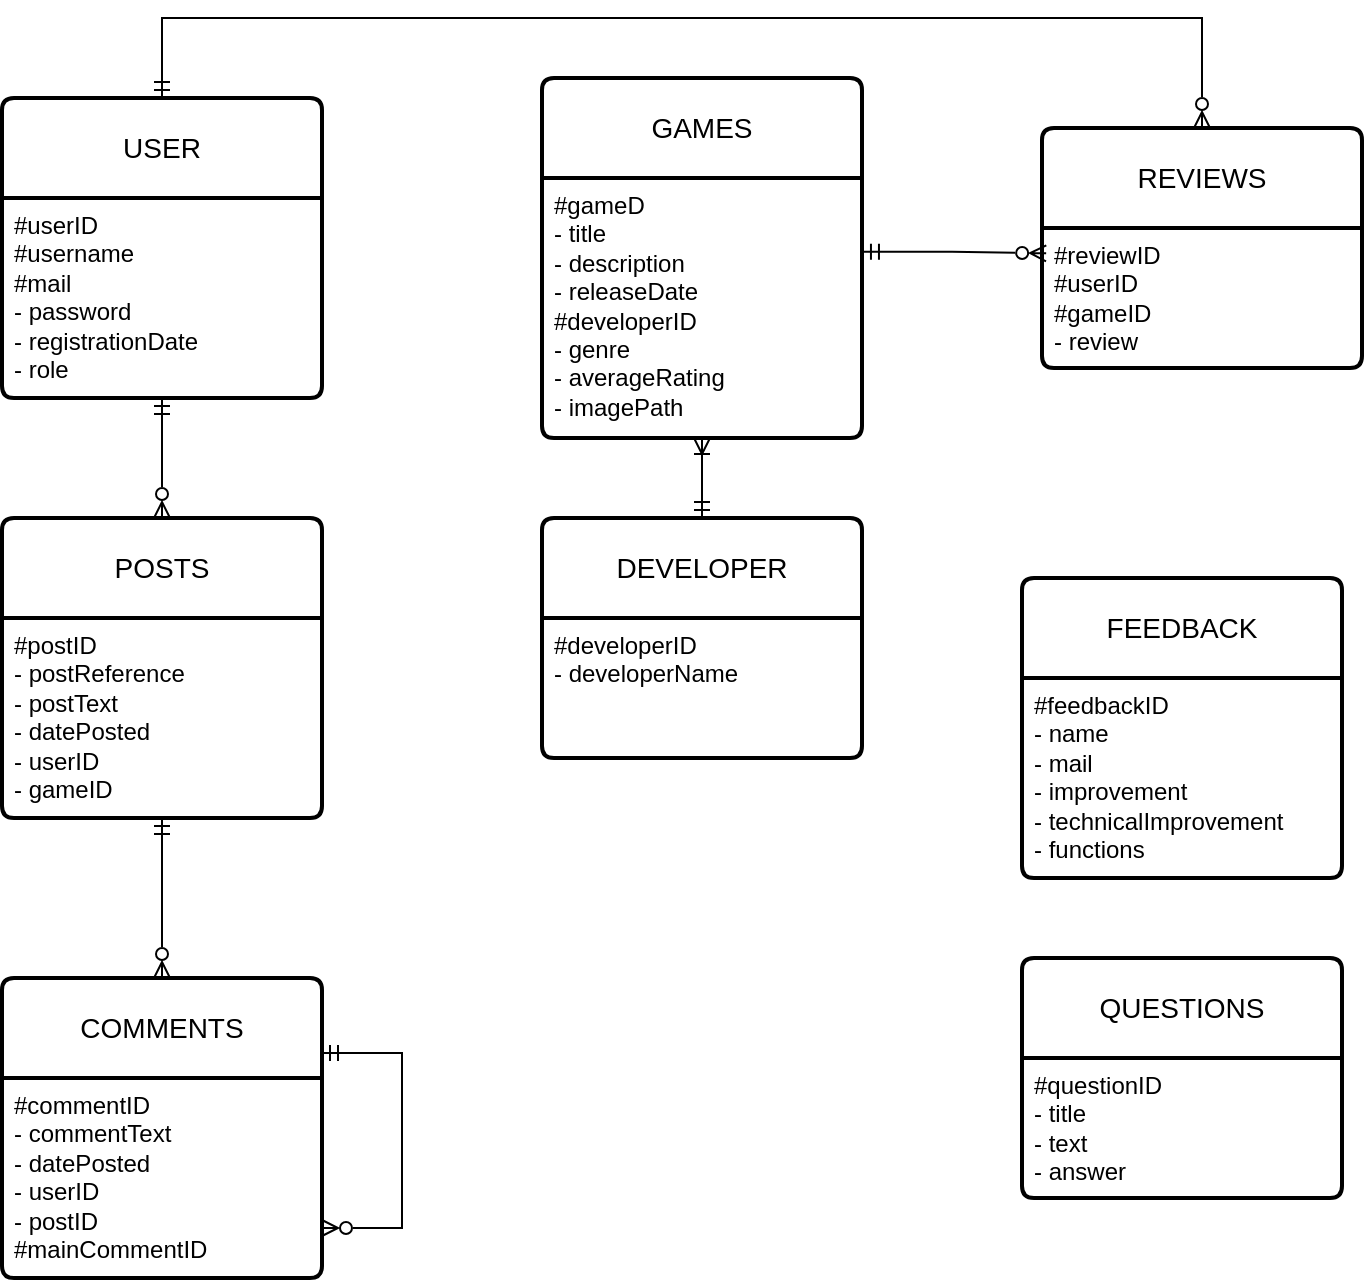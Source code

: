 <mxfile version="21.2.8" type="device">
  <diagram name="Seite-1" id="cQQjCb1Iv1z3uqzW7oXG">
    <mxGraphModel dx="1010" dy="497" grid="1" gridSize="10" guides="1" tooltips="1" connect="1" arrows="1" fold="1" page="1" pageScale="1" pageWidth="827" pageHeight="1169" math="0" shadow="0">
      <root>
        <mxCell id="0" />
        <mxCell id="1" parent="0" />
        <mxCell id="-nkASyPTGV0E5Ga4brWv-3" value="COMMENTS" style="swimlane;childLayout=stackLayout;horizontal=1;startSize=50;horizontalStack=0;rounded=1;fontSize=14;fontStyle=0;strokeWidth=2;resizeParent=0;resizeLast=1;shadow=0;dashed=0;align=center;arcSize=4;whiteSpace=wrap;html=1;" parent="1" vertex="1">
          <mxGeometry x="100" y="590" width="160" height="150" as="geometry" />
        </mxCell>
        <mxCell id="-nkASyPTGV0E5Ga4brWv-4" value="#commentID&lt;br&gt;- commentText&lt;br&gt;- datePosted&lt;br&gt;- userID&lt;br&gt;- postID&lt;br&gt;#mainCommentID" style="align=left;strokeColor=none;fillColor=none;spacingLeft=4;fontSize=12;verticalAlign=top;resizable=0;rotatable=0;part=1;html=1;" parent="-nkASyPTGV0E5Ga4brWv-3" vertex="1">
          <mxGeometry y="50" width="160" height="100" as="geometry" />
        </mxCell>
        <mxCell id="dyEpZngmWZeYUMMWwdDO-8" style="edgeStyle=orthogonalEdgeStyle;rounded=0;orthogonalLoop=1;jettySize=auto;html=1;exitX=1;exitY=0.25;exitDx=0;exitDy=0;entryX=1;entryY=0.75;entryDx=0;entryDy=0;startArrow=ERmandOne;startFill=0;endArrow=ERzeroToMany;endFill=0;" parent="-nkASyPTGV0E5Ga4brWv-3" source="-nkASyPTGV0E5Ga4brWv-3" target="-nkASyPTGV0E5Ga4brWv-4" edge="1">
          <mxGeometry relative="1" as="geometry">
            <Array as="points">
              <mxPoint x="200" y="38" />
              <mxPoint x="200" y="125" />
            </Array>
          </mxGeometry>
        </mxCell>
        <mxCell id="-nkASyPTGV0E5Ga4brWv-5" value="USER" style="swimlane;childLayout=stackLayout;horizontal=1;startSize=50;horizontalStack=0;rounded=1;fontSize=14;fontStyle=0;strokeWidth=2;resizeParent=0;resizeLast=1;shadow=0;dashed=0;align=center;arcSize=4;whiteSpace=wrap;html=1;" parent="1" vertex="1">
          <mxGeometry x="100" y="150" width="160" height="150" as="geometry" />
        </mxCell>
        <mxCell id="-nkASyPTGV0E5Ga4brWv-6" value="#userID&lt;br&gt;#username&lt;br&gt;#mail&lt;br&gt;- password&lt;br&gt;- registrationDate&lt;br&gt;- role" style="align=left;strokeColor=none;fillColor=none;spacingLeft=4;fontSize=12;verticalAlign=top;resizable=0;rotatable=0;part=1;html=1;" parent="-nkASyPTGV0E5Ga4brWv-5" vertex="1">
          <mxGeometry y="50" width="160" height="100" as="geometry" />
        </mxCell>
        <mxCell id="-nkASyPTGV0E5Ga4brWv-7" value="GAMES" style="swimlane;childLayout=stackLayout;horizontal=1;startSize=50;horizontalStack=0;rounded=1;fontSize=14;fontStyle=0;strokeWidth=2;resizeParent=0;resizeLast=1;shadow=0;dashed=0;align=center;arcSize=4;whiteSpace=wrap;html=1;" parent="1" vertex="1">
          <mxGeometry x="370" y="140" width="160" height="180" as="geometry" />
        </mxCell>
        <mxCell id="-nkASyPTGV0E5Ga4brWv-8" value="#gameD&lt;br&gt;- title&lt;br&gt;- description&lt;br&gt;- releaseDate&lt;br&gt;#developerID&lt;br&gt;- genre&lt;br&gt;- averageRating&lt;br&gt;- imagePath" style="align=left;strokeColor=none;fillColor=none;spacingLeft=4;fontSize=12;verticalAlign=top;resizable=0;rotatable=0;part=1;html=1;" parent="-nkASyPTGV0E5Ga4brWv-7" vertex="1">
          <mxGeometry y="50" width="160" height="130" as="geometry" />
        </mxCell>
        <mxCell id="-nkASyPTGV0E5Ga4brWv-9" value="POSTS" style="swimlane;childLayout=stackLayout;horizontal=1;startSize=50;horizontalStack=0;rounded=1;fontSize=14;fontStyle=0;strokeWidth=2;resizeParent=0;resizeLast=1;shadow=0;dashed=0;align=center;arcSize=4;whiteSpace=wrap;html=1;" parent="1" vertex="1">
          <mxGeometry x="100" y="360" width="160" height="150" as="geometry" />
        </mxCell>
        <mxCell id="-nkASyPTGV0E5Ga4brWv-10" value="#postID&lt;br&gt;- postReference&lt;br&gt;- postText&lt;br&gt;- datePosted&lt;br&gt;- userID&lt;br&gt;- gameID" style="align=left;strokeColor=none;fillColor=none;spacingLeft=4;fontSize=12;verticalAlign=top;resizable=0;rotatable=0;part=1;html=1;" parent="-nkASyPTGV0E5Ga4brWv-9" vertex="1">
          <mxGeometry y="50" width="160" height="100" as="geometry" />
        </mxCell>
        <mxCell id="-nkASyPTGV0E5Ga4brWv-16" style="edgeStyle=orthogonalEdgeStyle;rounded=0;orthogonalLoop=1;jettySize=auto;html=1;exitX=0.5;exitY=1;exitDx=0;exitDy=0;endArrow=ERzeroToMany;endFill=0;startArrow=ERmandOne;startFill=0;" parent="1" source="-nkASyPTGV0E5Ga4brWv-6" target="-nkASyPTGV0E5Ga4brWv-9" edge="1">
          <mxGeometry relative="1" as="geometry" />
        </mxCell>
        <mxCell id="-nkASyPTGV0E5Ga4brWv-17" style="edgeStyle=orthogonalEdgeStyle;rounded=0;orthogonalLoop=1;jettySize=auto;html=1;exitX=0.5;exitY=1;exitDx=0;exitDy=0;entryX=0.5;entryY=0;entryDx=0;entryDy=0;endArrow=ERzeroToMany;endFill=0;startArrow=ERmandOne;startFill=0;" parent="1" source="-nkASyPTGV0E5Ga4brWv-10" target="-nkASyPTGV0E5Ga4brWv-3" edge="1">
          <mxGeometry relative="1" as="geometry" />
        </mxCell>
        <mxCell id="WfKCJ2HYoeteQ8HylRNs-2" style="edgeStyle=orthogonalEdgeStyle;rounded=0;orthogonalLoop=1;jettySize=auto;html=1;exitX=0.5;exitY=0;exitDx=0;exitDy=0;entryX=0.5;entryY=0;entryDx=0;entryDy=0;endArrow=ERmandOne;endFill=0;startArrow=ERzeroToMany;startFill=0;" parent="1" source="-nkASyPTGV0E5Ga4brWv-18" target="-nkASyPTGV0E5Ga4brWv-5" edge="1">
          <mxGeometry relative="1" as="geometry">
            <Array as="points">
              <mxPoint x="700" y="110" />
              <mxPoint x="180" y="110" />
            </Array>
          </mxGeometry>
        </mxCell>
        <mxCell id="-nkASyPTGV0E5Ga4brWv-18" value="REVIEWS" style="swimlane;childLayout=stackLayout;horizontal=1;startSize=50;horizontalStack=0;rounded=1;fontSize=14;fontStyle=0;strokeWidth=2;resizeParent=0;resizeLast=1;shadow=0;dashed=0;align=center;arcSize=4;whiteSpace=wrap;html=1;" parent="1" vertex="1">
          <mxGeometry x="620" y="165" width="160" height="120" as="geometry" />
        </mxCell>
        <mxCell id="-nkASyPTGV0E5Ga4brWv-19" value="#reviewID&lt;br&gt;#userID&lt;br&gt;#gameID&lt;br&gt;- review" style="align=left;strokeColor=none;fillColor=none;spacingLeft=4;fontSize=12;verticalAlign=top;resizable=0;rotatable=0;part=1;html=1;" parent="-nkASyPTGV0E5Ga4brWv-18" vertex="1">
          <mxGeometry y="50" width="160" height="70" as="geometry" />
        </mxCell>
        <mxCell id="-nkASyPTGV0E5Ga4brWv-20" style="edgeStyle=orthogonalEdgeStyle;rounded=0;orthogonalLoop=1;jettySize=auto;html=1;exitX=1.003;exitY=0.284;exitDx=0;exitDy=0;endArrow=ERzeroToMany;endFill=0;exitPerimeter=0;startArrow=ERmandOne;startFill=0;entryX=0.013;entryY=0.181;entryDx=0;entryDy=0;entryPerimeter=0;" parent="1" source="-nkASyPTGV0E5Ga4brWv-8" edge="1" target="-nkASyPTGV0E5Ga4brWv-19">
          <mxGeometry relative="1" as="geometry">
            <mxPoint x="620" y="216" as="targetPoint" />
          </mxGeometry>
        </mxCell>
        <mxCell id="dyEpZngmWZeYUMMWwdDO-5" value="DEVELOPER" style="swimlane;childLayout=stackLayout;horizontal=1;startSize=50;horizontalStack=0;rounded=1;fontSize=14;fontStyle=0;strokeWidth=2;resizeParent=0;resizeLast=1;shadow=0;dashed=0;align=center;arcSize=4;whiteSpace=wrap;html=1;" parent="1" vertex="1">
          <mxGeometry x="370" y="360" width="160" height="120" as="geometry" />
        </mxCell>
        <mxCell id="dyEpZngmWZeYUMMWwdDO-6" value="#developerID&lt;br&gt;- developerName" style="align=left;strokeColor=none;fillColor=none;spacingLeft=4;fontSize=12;verticalAlign=top;resizable=0;rotatable=0;part=1;html=1;" parent="dyEpZngmWZeYUMMWwdDO-5" vertex="1">
          <mxGeometry y="50" width="160" height="70" as="geometry" />
        </mxCell>
        <mxCell id="dyEpZngmWZeYUMMWwdDO-7" style="edgeStyle=orthogonalEdgeStyle;rounded=0;orthogonalLoop=1;jettySize=auto;html=1;exitX=0.5;exitY=1;exitDx=0;exitDy=0;entryX=0.5;entryY=0;entryDx=0;entryDy=0;startArrow=ERoneToMany;startFill=0;endArrow=ERmandOne;endFill=0;" parent="1" source="-nkASyPTGV0E5Ga4brWv-8" target="dyEpZngmWZeYUMMWwdDO-5" edge="1">
          <mxGeometry relative="1" as="geometry" />
        </mxCell>
        <mxCell id="8IKhk43OQQ5P-lRG8Tb--5" value="QUESTIONS" style="swimlane;childLayout=stackLayout;horizontal=1;startSize=50;horizontalStack=0;rounded=1;fontSize=14;fontStyle=0;strokeWidth=2;resizeParent=0;resizeLast=1;shadow=0;dashed=0;align=center;arcSize=4;whiteSpace=wrap;html=1;" parent="1" vertex="1">
          <mxGeometry x="610" y="580" width="160" height="120" as="geometry" />
        </mxCell>
        <mxCell id="8IKhk43OQQ5P-lRG8Tb--6" value="#questionID&lt;br&gt;- title&lt;br&gt;- text&lt;br&gt;- answer" style="align=left;strokeColor=none;fillColor=none;spacingLeft=4;fontSize=12;verticalAlign=top;resizable=0;rotatable=0;part=1;html=1;" parent="8IKhk43OQQ5P-lRG8Tb--5" vertex="1">
          <mxGeometry y="50" width="160" height="70" as="geometry" />
        </mxCell>
        <mxCell id="0loGqY6xWruEhJ5AObeZ-1" value="FEEDBACK" style="swimlane;childLayout=stackLayout;horizontal=1;startSize=50;horizontalStack=0;rounded=1;fontSize=14;fontStyle=0;strokeWidth=2;resizeParent=0;resizeLast=1;shadow=0;dashed=0;align=center;arcSize=4;whiteSpace=wrap;html=1;" vertex="1" parent="1">
          <mxGeometry x="610" y="390" width="160" height="150" as="geometry" />
        </mxCell>
        <mxCell id="0loGqY6xWruEhJ5AObeZ-2" value="#feedbackID&lt;br&gt;- name&lt;br&gt;- mail&lt;br&gt;- improvement&lt;br&gt;- technicalImprovement&lt;br&gt;- functions" style="align=left;strokeColor=none;fillColor=none;spacingLeft=4;fontSize=12;verticalAlign=top;resizable=0;rotatable=0;part=1;html=1;" vertex="1" parent="0loGqY6xWruEhJ5AObeZ-1">
          <mxGeometry y="50" width="160" height="100" as="geometry" />
        </mxCell>
      </root>
    </mxGraphModel>
  </diagram>
</mxfile>
